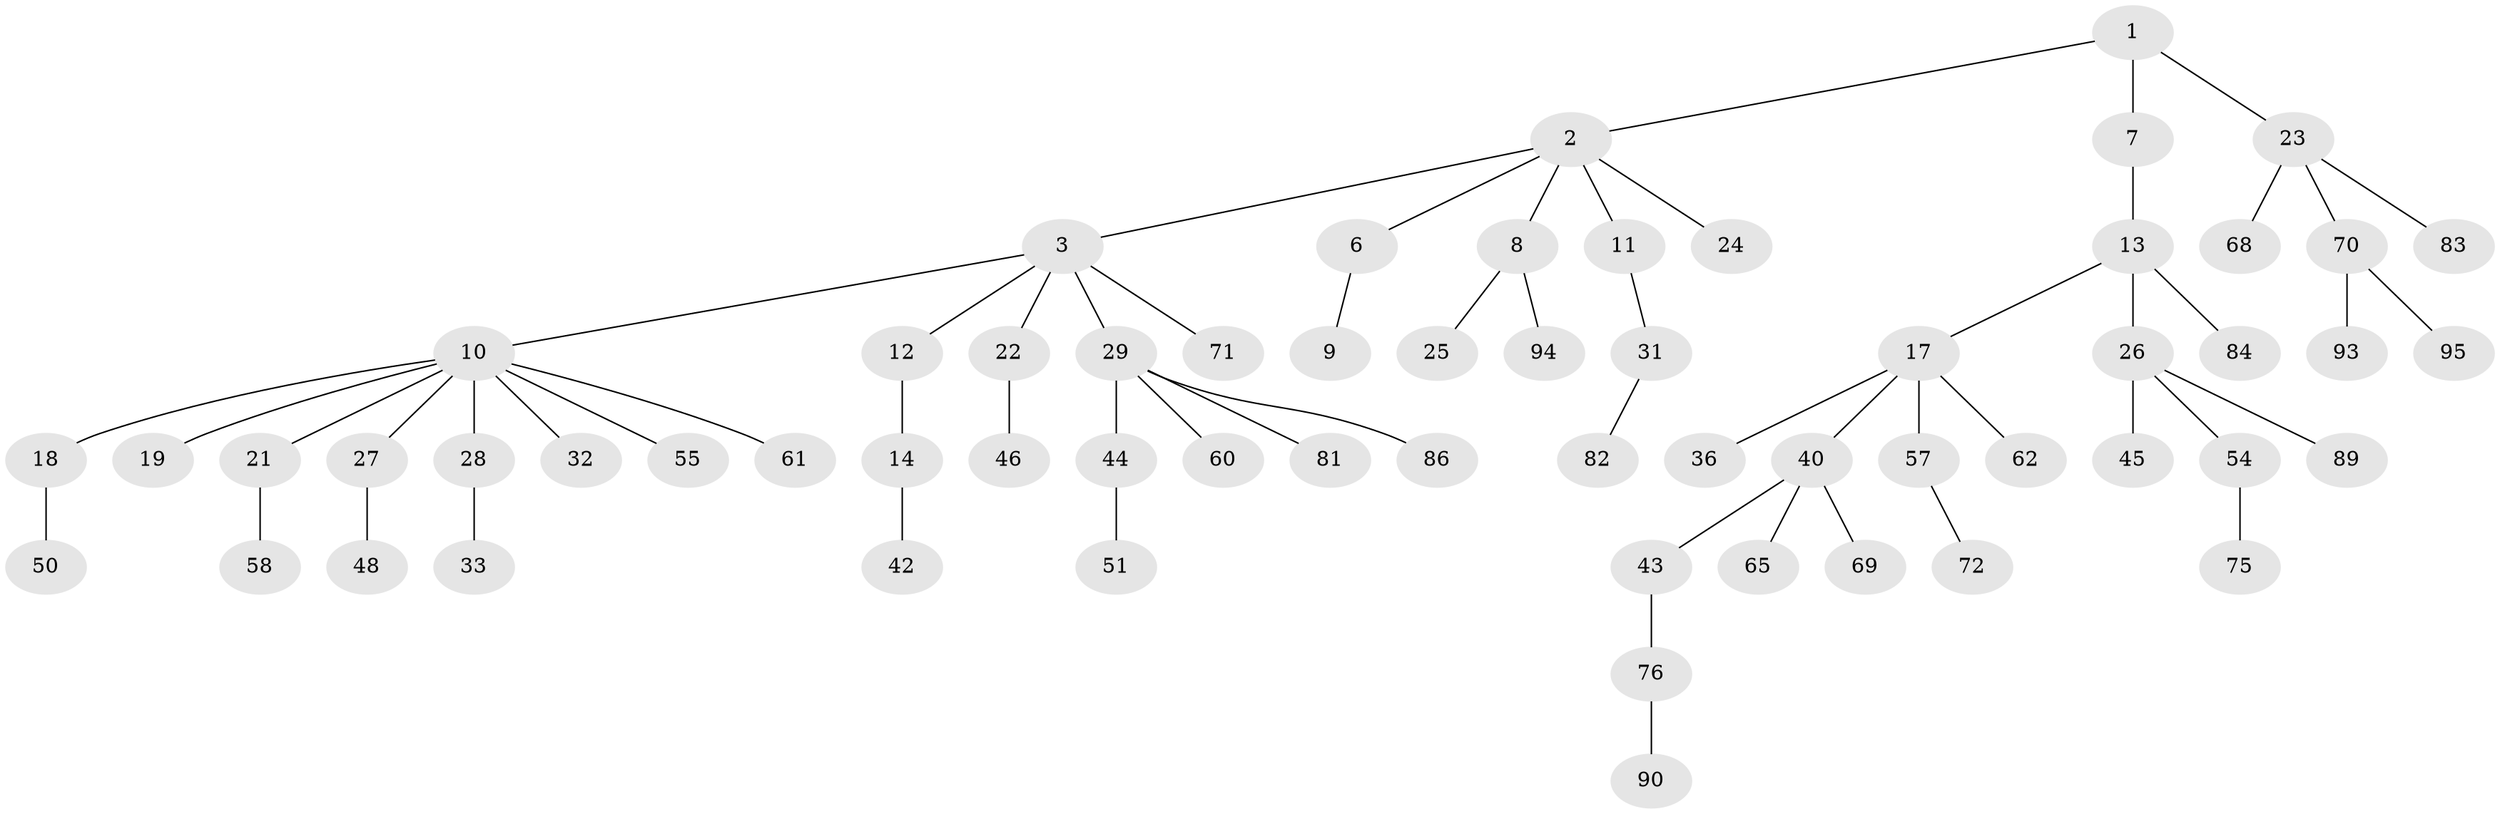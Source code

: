 // Generated by graph-tools (version 1.1) at 2025/52/02/27/25 19:52:13]
// undirected, 62 vertices, 61 edges
graph export_dot {
graph [start="1"]
  node [color=gray90,style=filled];
  1 [super="+4"];
  2 [super="+5"];
  3 [super="+15"];
  6 [super="+85"];
  7 [super="+91"];
  8 [super="+34"];
  9 [super="+52"];
  10 [super="+16"];
  11 [super="+73"];
  12 [super="+20"];
  13 [super="+38"];
  14 [super="+53"];
  17 [super="+30"];
  18 [super="+37"];
  19 [super="+39"];
  21 [super="+35"];
  22 [super="+59"];
  23 [super="+64"];
  24;
  25;
  26 [super="+41"];
  27 [super="+67"];
  28;
  29 [super="+49"];
  31 [super="+74"];
  32;
  33;
  36;
  40 [super="+47"];
  42;
  43 [super="+56"];
  44 [super="+78"];
  45;
  46 [super="+96"];
  48 [super="+77"];
  50 [super="+66"];
  51;
  54;
  55 [super="+88"];
  57 [super="+92"];
  58 [super="+63"];
  60;
  61 [super="+80"];
  62;
  65;
  68;
  69;
  70 [super="+79"];
  71;
  72;
  75;
  76 [super="+87"];
  81;
  82;
  83;
  84;
  86;
  89;
  90;
  93;
  94;
  95;
  1 -- 2;
  1 -- 7;
  1 -- 23;
  2 -- 3;
  2 -- 6;
  2 -- 24;
  2 -- 8;
  2 -- 11;
  3 -- 10;
  3 -- 12;
  3 -- 22;
  3 -- 71;
  3 -- 29;
  6 -- 9;
  7 -- 13;
  8 -- 25;
  8 -- 94;
  10 -- 18;
  10 -- 19;
  10 -- 21;
  10 -- 32;
  10 -- 55;
  10 -- 27;
  10 -- 28;
  10 -- 61;
  11 -- 31;
  12 -- 14;
  13 -- 17;
  13 -- 26;
  13 -- 84;
  14 -- 42;
  17 -- 57;
  17 -- 62;
  17 -- 40;
  17 -- 36;
  18 -- 50;
  21 -- 58;
  22 -- 46;
  23 -- 68;
  23 -- 83;
  23 -- 70;
  26 -- 54;
  26 -- 89;
  26 -- 45;
  27 -- 48;
  28 -- 33;
  29 -- 44;
  29 -- 60;
  29 -- 86;
  29 -- 81;
  31 -- 82;
  40 -- 43;
  40 -- 69;
  40 -- 65;
  43 -- 76;
  44 -- 51;
  54 -- 75;
  57 -- 72;
  70 -- 93;
  70 -- 95;
  76 -- 90;
}
